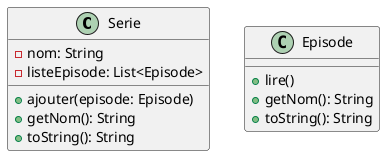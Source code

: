 @startuml Iterator

class Serie {
    - nom: String
    - listeEpisode: List<Episode>
    + ajouter(episode: Episode)
    + getNom(): String
    + toString(): String
}

class Episode {
    + lire()
    + getNom(): String
    + toString(): String
}

@enduml